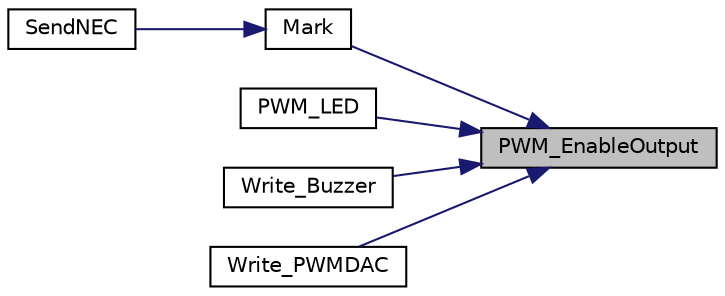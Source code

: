 digraph "PWM_EnableOutput"
{
 // LATEX_PDF_SIZE
  edge [fontname="Helvetica",fontsize="10",labelfontname="Helvetica",labelfontsize="10"];
  node [fontname="Helvetica",fontsize="10",shape=record];
  rankdir="RL";
  Node1 [label="PWM_EnableOutput",height=0.2,width=0.4,color="black", fillcolor="grey75", style="filled", fontcolor="black",tooltip="This function enables PWM output generation of selected channels."];
  Node1 -> Node2 [dir="back",color="midnightblue",fontsize="10",style="solid",fontname="Helvetica"];
  Node2 [label="Mark",height=0.2,width=0.4,color="black", fillcolor="white", style="filled",URL="$da/d69/group___nano130___basic01___f_u_n_c_t_i_o_n_s.html#gaee6e01352d24dc9737ef67ae88bff048",tooltip="This function is used to transmit MASK waveform Pulse = 1/3 duty @38KHz frequency."];
  Node2 -> Node3 [dir="back",color="midnightblue",fontsize="10",style="solid",fontname="Helvetica"];
  Node3 [label="SendNEC",height=0.2,width=0.4,color="black", fillcolor="white", style="filled",URL="$da/d69/group___nano130___basic01___f_u_n_c_t_i_o_n_s.html#ga92f90cc2ff383c9a06a2ae9f1ac3e2fc",tooltip="This function is used to transmit IrDA NEC waveform through PC 15 (PWM1_CH3)"];
  Node1 -> Node4 [dir="back",color="midnightblue",fontsize="10",style="solid",fontname="Helvetica"];
  Node4 [label="PWM_LED",height=0.2,width=0.4,color="black", fillcolor="white", style="filled",URL="$da/d69/group___nano130___basic01___f_u_n_c_t_i_o_n_s.html#gafe905feae1e53e60804c40408492c091",tooltip="Set PWM clock enable and HCLK as PWM clock source, PWM frequency is 100Hz, duty 30% and enable output..."];
  Node1 -> Node5 [dir="back",color="midnightblue",fontsize="10",style="solid",fontname="Helvetica"];
  Node5 [label="Write_Buzzer",height=0.2,width=0.4,color="black", fillcolor="white", style="filled",URL="$da/d69/group___nano130___basic01___f_u_n_c_t_i_o_n_s.html#ga95783adb00f3964b7c9ca8f2f73663ed",tooltip="This function set PWM output frequence and duty to drive Buzzer module."];
  Node1 -> Node6 [dir="back",color="midnightblue",fontsize="10",style="solid",fontname="Helvetica"];
  Node6 [label="Write_PWMDAC",height=0.2,width=0.4,color="black", fillcolor="white", style="filled",URL="$da/d69/group___nano130___basic01___f_u_n_c_t_i_o_n_s.html#ga39cdaeb907b947060373abdd2a1df038",tooltip="This function is used to set PWM for PWM DAC."];
}
